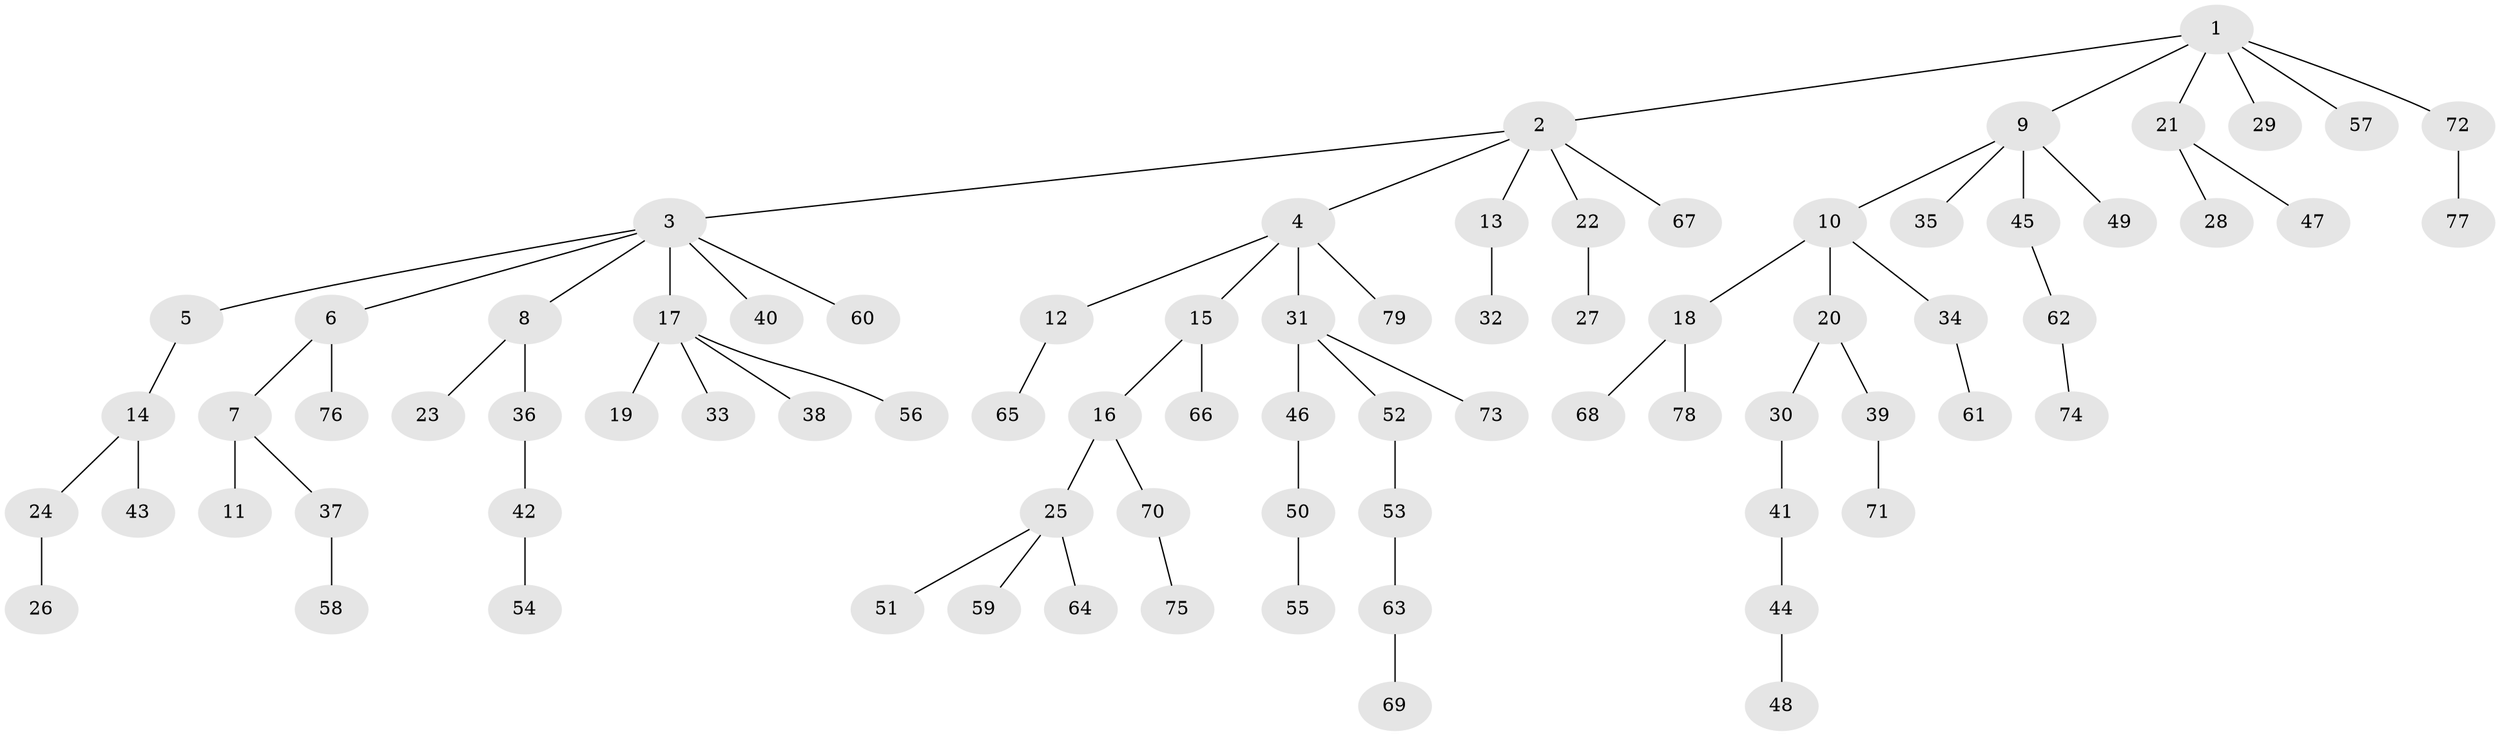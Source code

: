 // coarse degree distribution, {9: 0.041666666666666664, 7: 0.041666666666666664, 5: 0.041666666666666664, 1: 0.7916666666666666, 4: 0.041666666666666664, 2: 0.041666666666666664}
// Generated by graph-tools (version 1.1) at 2025/19/03/04/25 18:19:06]
// undirected, 79 vertices, 78 edges
graph export_dot {
graph [start="1"]
  node [color=gray90,style=filled];
  1;
  2;
  3;
  4;
  5;
  6;
  7;
  8;
  9;
  10;
  11;
  12;
  13;
  14;
  15;
  16;
  17;
  18;
  19;
  20;
  21;
  22;
  23;
  24;
  25;
  26;
  27;
  28;
  29;
  30;
  31;
  32;
  33;
  34;
  35;
  36;
  37;
  38;
  39;
  40;
  41;
  42;
  43;
  44;
  45;
  46;
  47;
  48;
  49;
  50;
  51;
  52;
  53;
  54;
  55;
  56;
  57;
  58;
  59;
  60;
  61;
  62;
  63;
  64;
  65;
  66;
  67;
  68;
  69;
  70;
  71;
  72;
  73;
  74;
  75;
  76;
  77;
  78;
  79;
  1 -- 2;
  1 -- 9;
  1 -- 21;
  1 -- 29;
  1 -- 57;
  1 -- 72;
  2 -- 3;
  2 -- 4;
  2 -- 13;
  2 -- 22;
  2 -- 67;
  3 -- 5;
  3 -- 6;
  3 -- 8;
  3 -- 17;
  3 -- 40;
  3 -- 60;
  4 -- 12;
  4 -- 15;
  4 -- 31;
  4 -- 79;
  5 -- 14;
  6 -- 7;
  6 -- 76;
  7 -- 11;
  7 -- 37;
  8 -- 23;
  8 -- 36;
  9 -- 10;
  9 -- 35;
  9 -- 45;
  9 -- 49;
  10 -- 18;
  10 -- 20;
  10 -- 34;
  12 -- 65;
  13 -- 32;
  14 -- 24;
  14 -- 43;
  15 -- 16;
  15 -- 66;
  16 -- 25;
  16 -- 70;
  17 -- 19;
  17 -- 33;
  17 -- 38;
  17 -- 56;
  18 -- 68;
  18 -- 78;
  20 -- 30;
  20 -- 39;
  21 -- 28;
  21 -- 47;
  22 -- 27;
  24 -- 26;
  25 -- 51;
  25 -- 59;
  25 -- 64;
  30 -- 41;
  31 -- 46;
  31 -- 52;
  31 -- 73;
  34 -- 61;
  36 -- 42;
  37 -- 58;
  39 -- 71;
  41 -- 44;
  42 -- 54;
  44 -- 48;
  45 -- 62;
  46 -- 50;
  50 -- 55;
  52 -- 53;
  53 -- 63;
  62 -- 74;
  63 -- 69;
  70 -- 75;
  72 -- 77;
}
